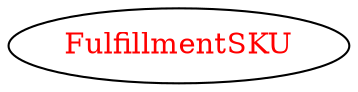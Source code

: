 digraph dependencyGraph {
 concentrate=true;
 ranksep="2.0";
 rankdir="LR"; 
 splines="ortho";
"FulfillmentSKU" [fontcolor="red"];
}